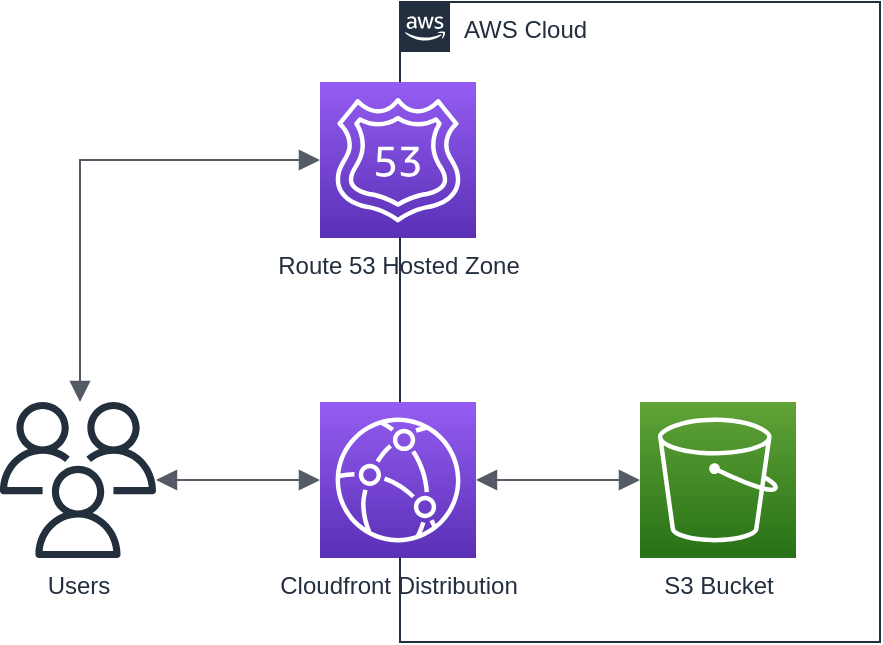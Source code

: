 <mxfile version="20.8.16" type="device" pages="2"><diagram name="Page-1" id="m_Q28ayzlXUpSJ0LI_pe"><mxGraphModel dx="1026" dy="708" grid="1" gridSize="10" guides="1" tooltips="1" connect="1" arrows="1" fold="1" page="1" pageScale="1" pageWidth="850" pageHeight="1100" math="0" shadow="0"><root><mxCell id="0"/><mxCell id="1" parent="0"/><mxCell id="CLWSzUtCv3gGs2eWZS9w-9" value="Users" style="sketch=0;outlineConnect=0;fontColor=#232F3E;gradientColor=none;fillColor=#232F3D;strokeColor=none;dashed=0;verticalLabelPosition=bottom;verticalAlign=top;align=center;html=1;fontSize=12;fontStyle=0;aspect=fixed;pointerEvents=1;shape=mxgraph.aws4.users;" vertex="1" parent="1"><mxGeometry x="80" y="280" width="78" height="78" as="geometry"/></mxCell><mxCell id="CLWSzUtCv3gGs2eWZS9w-15" value="S3 Bucket" style="sketch=0;points=[[0,0,0],[0.25,0,0],[0.5,0,0],[0.75,0,0],[1,0,0],[0,1,0],[0.25,1,0],[0.5,1,0],[0.75,1,0],[1,1,0],[0,0.25,0],[0,0.5,0],[0,0.75,0],[1,0.25,0],[1,0.5,0],[1,0.75,0]];outlineConnect=0;fontColor=#232F3E;gradientColor=#60A337;gradientDirection=north;fillColor=#277116;strokeColor=#ffffff;dashed=0;verticalLabelPosition=bottom;verticalAlign=top;align=center;html=1;fontSize=12;fontStyle=0;aspect=fixed;shape=mxgraph.aws4.resourceIcon;resIcon=mxgraph.aws4.s3;" vertex="1" parent="1"><mxGeometry x="400" y="280" width="78" height="78" as="geometry"/></mxCell><mxCell id="CLWSzUtCv3gGs2eWZS9w-20" value="" style="edgeStyle=orthogonalEdgeStyle;html=1;endArrow=block;elbow=vertical;startArrow=block;startFill=1;endFill=1;strokeColor=#545B64;rounded=0;fontSize=12;startSize=8;endSize=8;" edge="1" parent="1" source="CLWSzUtCv3gGs2eWZS9w-9" target="CLWSzUtCv3gGs2eWZS9w-13"><mxGeometry width="100" relative="1" as="geometry"><mxPoint x="40" y="170" as="sourcePoint"/><mxPoint x="140" y="170" as="targetPoint"/><Array as="points"><mxPoint x="120" y="159"/></Array></mxGeometry></mxCell><mxCell id="CLWSzUtCv3gGs2eWZS9w-22" value="" style="edgeStyle=orthogonalEdgeStyle;html=1;endArrow=block;elbow=vertical;startArrow=block;startFill=1;endFill=1;strokeColor=#545B64;rounded=0;fontSize=12;startSize=8;endSize=8;" edge="1" parent="1" source="CLWSzUtCv3gGs2eWZS9w-9" target="CLWSzUtCv3gGs2eWZS9w-12"><mxGeometry width="100" relative="1" as="geometry"><mxPoint x="200" y="460" as="sourcePoint"/><mxPoint x="300" y="460" as="targetPoint"/></mxGeometry></mxCell><mxCell id="CLWSzUtCv3gGs2eWZS9w-23" value="" style="edgeStyle=orthogonalEdgeStyle;html=1;endArrow=block;elbow=vertical;startArrow=block;startFill=1;endFill=1;strokeColor=#545B64;rounded=0;fontSize=12;startSize=8;endSize=8;" edge="1" parent="1" source="CLWSzUtCv3gGs2eWZS9w-12" target="CLWSzUtCv3gGs2eWZS9w-15"><mxGeometry width="100" relative="1" as="geometry"><mxPoint x="290" y="460" as="sourcePoint"/><mxPoint x="390" y="460" as="targetPoint"/></mxGeometry></mxCell><mxCell id="uNGEUTbe9FH8HPQPX_fi-1" value="AWS Cloud" style="points=[[0,0],[0.25,0],[0.5,0],[0.75,0],[1,0],[1,0.25],[1,0.5],[1,0.75],[1,1],[0.75,1],[0.5,1],[0.25,1],[0,1],[0,0.75],[0,0.5],[0,0.25]];outlineConnect=0;gradientColor=none;html=1;whiteSpace=wrap;fontSize=12;fontStyle=0;container=1;pointerEvents=0;collapsible=0;recursiveResize=0;shape=mxgraph.aws4.group;grIcon=mxgraph.aws4.group_aws_cloud_alt;strokeColor=#232F3E;fillColor=none;verticalAlign=top;align=left;spacingLeft=30;fontColor=#232F3E;dashed=0;" vertex="1" parent="1"><mxGeometry x="280" y="80" width="240" height="320" as="geometry"/></mxCell><mxCell id="CLWSzUtCv3gGs2eWZS9w-13" value="Route 53 Hosted Zone" style="sketch=0;points=[[0,0,0],[0.25,0,0],[0.5,0,0],[0.75,0,0],[1,0,0],[0,1,0],[0.25,1,0],[0.5,1,0],[0.75,1,0],[1,1,0],[0,0.25,0],[0,0.5,0],[0,0.75,0],[1,0.25,0],[1,0.5,0],[1,0.75,0]];outlineConnect=0;fontColor=#232F3E;gradientColor=#945DF2;gradientDirection=north;fillColor=#5A30B5;strokeColor=#ffffff;dashed=0;verticalLabelPosition=bottom;verticalAlign=top;align=center;html=1;fontSize=12;fontStyle=0;aspect=fixed;shape=mxgraph.aws4.resourceIcon;resIcon=mxgraph.aws4.route_53;" vertex="1" parent="1"><mxGeometry x="240" y="120" width="78" height="78" as="geometry"/></mxCell><mxCell id="CLWSzUtCv3gGs2eWZS9w-12" value="Cloudfront Distribution" style="sketch=0;points=[[0,0,0],[0.25,0,0],[0.5,0,0],[0.75,0,0],[1,0,0],[0,1,0],[0.25,1,0],[0.5,1,0],[0.75,1,0],[1,1,0],[0,0.25,0],[0,0.5,0],[0,0.75,0],[1,0.25,0],[1,0.5,0],[1,0.75,0]];outlineConnect=0;fontColor=#232F3E;gradientColor=#945DF2;gradientDirection=north;fillColor=#5A30B5;strokeColor=#ffffff;dashed=0;verticalLabelPosition=bottom;verticalAlign=top;align=center;html=1;fontSize=12;fontStyle=0;aspect=fixed;shape=mxgraph.aws4.resourceIcon;resIcon=mxgraph.aws4.cloudfront;" vertex="1" parent="1"><mxGeometry x="240" y="280" width="78" height="78" as="geometry"/></mxCell></root></mxGraphModel></diagram><diagram id="QXkLjImD3VaXX9mqQUqZ" name="Page-2"><mxGraphModel dx="1026" dy="708" grid="1" gridSize="10" guides="1" tooltips="1" connect="1" arrows="1" fold="1" page="1" pageScale="1" pageWidth="850" pageHeight="1100" math="0" shadow="0"><root><mxCell id="0"/><mxCell id="1" parent="0"/><mxCell id="q1RCfFhMpw7mpLT0ni06-1" value="Users" style="sketch=0;outlineConnect=0;fontColor=#232F3E;gradientColor=none;fillColor=#232F3D;strokeColor=none;dashed=0;verticalLabelPosition=bottom;verticalAlign=top;align=center;html=1;fontSize=12;fontStyle=0;aspect=fixed;pointerEvents=1;shape=mxgraph.aws4.users;" vertex="1" parent="1"><mxGeometry x="80" y="280" width="78" height="78" as="geometry"/></mxCell><mxCell id="q1RCfFhMpw7mpLT0ni06-8" value="" style="edgeStyle=orthogonalEdgeStyle;html=1;endArrow=block;elbow=vertical;startArrow=block;startFill=1;endFill=1;strokeColor=#545B64;rounded=0;fontSize=12;startSize=8;endSize=8;" edge="1" parent="1" source="q1RCfFhMpw7mpLT0ni06-1" target="q1RCfFhMpw7mpLT0ni06-4"><mxGeometry width="100" relative="1" as="geometry"><mxPoint x="40" y="170" as="sourcePoint"/><mxPoint x="140" y="170" as="targetPoint"/><Array as="points"><mxPoint x="120" y="159"/></Array></mxGeometry></mxCell><mxCell id="q1RCfFhMpw7mpLT0ni06-11" value="" style="edgeStyle=orthogonalEdgeStyle;html=1;endArrow=block;elbow=vertical;startArrow=block;startFill=1;endFill=1;strokeColor=#545B64;rounded=0;fontSize=12;startSize=8;endSize=8;" edge="1" parent="1" source="q1RCfFhMpw7mpLT0ni06-1" target="q1RCfFhMpw7mpLT0ni06-2"><mxGeometry width="100" relative="1" as="geometry"><mxPoint x="120" y="650" as="sourcePoint"/><mxPoint x="220" y="650" as="targetPoint"/><Array as="points"><mxPoint x="190" y="320"/><mxPoint x="190" y="320"/></Array></mxGeometry></mxCell><mxCell id="Oq937sDb3FKNLp04KutG-1" value="AWS Cloud" style="points=[[0,0],[0.25,0],[0.5,0],[0.75,0],[1,0],[1,0.25],[1,0.5],[1,0.75],[1,1],[0.75,1],[0.5,1],[0.25,1],[0,1],[0,0.75],[0,0.5],[0,0.25]];outlineConnect=0;gradientColor=none;html=1;whiteSpace=wrap;fontSize=12;fontStyle=0;container=1;pointerEvents=0;collapsible=0;recursiveResize=0;shape=mxgraph.aws4.group;grIcon=mxgraph.aws4.group_aws_cloud_alt;strokeColor=#232F3E;fillColor=none;verticalAlign=top;align=left;spacingLeft=30;fontColor=#232F3E;dashed=0;" vertex="1" parent="1"><mxGeometry x="280" y="80" width="400" height="320" as="geometry"/></mxCell><mxCell id="q1RCfFhMpw7mpLT0ni06-6" value="DynamoDB Table" style="sketch=0;points=[[0,0,0],[0.25,0,0],[0.5,0,0],[0.75,0,0],[1,0,0],[0,1,0],[0.25,1,0],[0.5,1,0],[0.75,1,0],[1,1,0],[0,0.25,0],[0,0.5,0],[0,0.75,0],[1,0.25,0],[1,0.5,0],[1,0.75,0]];outlineConnect=0;fontColor=#232F3E;gradientColor=#4D72F3;gradientDirection=north;fillColor=#3334B9;strokeColor=#ffffff;dashed=0;verticalLabelPosition=bottom;verticalAlign=top;align=center;html=1;fontSize=12;fontStyle=0;aspect=fixed;shape=mxgraph.aws4.resourceIcon;resIcon=mxgraph.aws4.dynamodb;" vertex="1" parent="Oq937sDb3FKNLp04KutG-1"><mxGeometry x="280" y="200" width="78" height="78" as="geometry"/></mxCell><mxCell id="q1RCfFhMpw7mpLT0ni06-7" value="Lambda Function" style="sketch=0;points=[[0,0,0],[0.25,0,0],[0.5,0,0],[0.75,0,0],[1,0,0],[0,1,0],[0.25,1,0],[0.5,1,0],[0.75,1,0],[1,1,0],[0,0.25,0],[0,0.5,0],[0,0.75,0],[1,0.25,0],[1,0.5,0],[1,0.75,0]];outlineConnect=0;fontColor=#232F3E;gradientColor=#F78E04;gradientDirection=north;fillColor=#D05C17;strokeColor=#ffffff;dashed=0;verticalLabelPosition=bottom;verticalAlign=top;align=center;html=1;fontSize=12;fontStyle=0;aspect=fixed;shape=mxgraph.aws4.resourceIcon;resIcon=mxgraph.aws4.lambda;" vertex="1" parent="Oq937sDb3FKNLp04KutG-1"><mxGeometry x="120" y="200" width="78" height="78" as="geometry"/></mxCell><mxCell id="q1RCfFhMpw7mpLT0ni06-13" value="" style="edgeStyle=orthogonalEdgeStyle;html=1;endArrow=block;elbow=vertical;startArrow=block;startFill=1;endFill=1;strokeColor=#545B64;rounded=0;fontSize=12;startSize=8;endSize=8;" edge="1" parent="Oq937sDb3FKNLp04KutG-1" source="q1RCfFhMpw7mpLT0ni06-7" target="q1RCfFhMpw7mpLT0ni06-6"><mxGeometry width="100" relative="1" as="geometry"><mxPoint x="240" y="370" as="sourcePoint"/><mxPoint x="340" y="370" as="targetPoint"/></mxGeometry></mxCell><mxCell id="q1RCfFhMpw7mpLT0ni06-2" value="API Gateway End-Point" style="sketch=0;points=[[0,0,0],[0.25,0,0],[0.5,0,0],[0.75,0,0],[1,0,0],[0,1,0],[0.25,1,0],[0.5,1,0],[0.75,1,0],[1,1,0],[0,0.25,0],[0,0.5,0],[0,0.75,0],[1,0.25,0],[1,0.5,0],[1,0.75,0]];outlineConnect=0;fontColor=#232F3E;gradientColor=#945DF2;gradientDirection=north;fillColor=#5A30B5;strokeColor=#ffffff;dashed=0;verticalLabelPosition=bottom;verticalAlign=top;align=center;html=1;fontSize=12;fontStyle=0;aspect=fixed;shape=mxgraph.aws4.resourceIcon;resIcon=mxgraph.aws4.api_gateway;" vertex="1" parent="Oq937sDb3FKNLp04KutG-1"><mxGeometry x="-40" y="200" width="78" height="78" as="geometry"/></mxCell><mxCell id="q1RCfFhMpw7mpLT0ni06-12" value="" style="edgeStyle=orthogonalEdgeStyle;html=1;endArrow=block;elbow=vertical;startArrow=block;startFill=1;endFill=1;strokeColor=#545B64;rounded=0;fontSize=12;startSize=8;endSize=8;" edge="1" parent="Oq937sDb3FKNLp04KutG-1" source="q1RCfFhMpw7mpLT0ni06-2" target="q1RCfFhMpw7mpLT0ni06-7"><mxGeometry width="100" relative="1" as="geometry"><mxPoint x="110" y="390" as="sourcePoint"/><mxPoint x="210" y="390" as="targetPoint"/></mxGeometry></mxCell><mxCell id="q1RCfFhMpw7mpLT0ni06-4" value="Route 53 Hosted Zone" style="sketch=0;points=[[0,0,0],[0.25,0,0],[0.5,0,0],[0.75,0,0],[1,0,0],[0,1,0],[0.25,1,0],[0.5,1,0],[0.75,1,0],[1,1,0],[0,0.25,0],[0,0.5,0],[0,0.75,0],[1,0.25,0],[1,0.5,0],[1,0.75,0]];outlineConnect=0;fontColor=#232F3E;gradientColor=#945DF2;gradientDirection=north;fillColor=#5A30B5;strokeColor=#ffffff;dashed=0;verticalLabelPosition=bottom;verticalAlign=top;align=center;html=1;fontSize=12;fontStyle=0;aspect=fixed;shape=mxgraph.aws4.resourceIcon;resIcon=mxgraph.aws4.route_53;" vertex="1" parent="Oq937sDb3FKNLp04KutG-1"><mxGeometry x="-40" y="40" width="78" height="78" as="geometry"/></mxCell></root></mxGraphModel></diagram></mxfile>